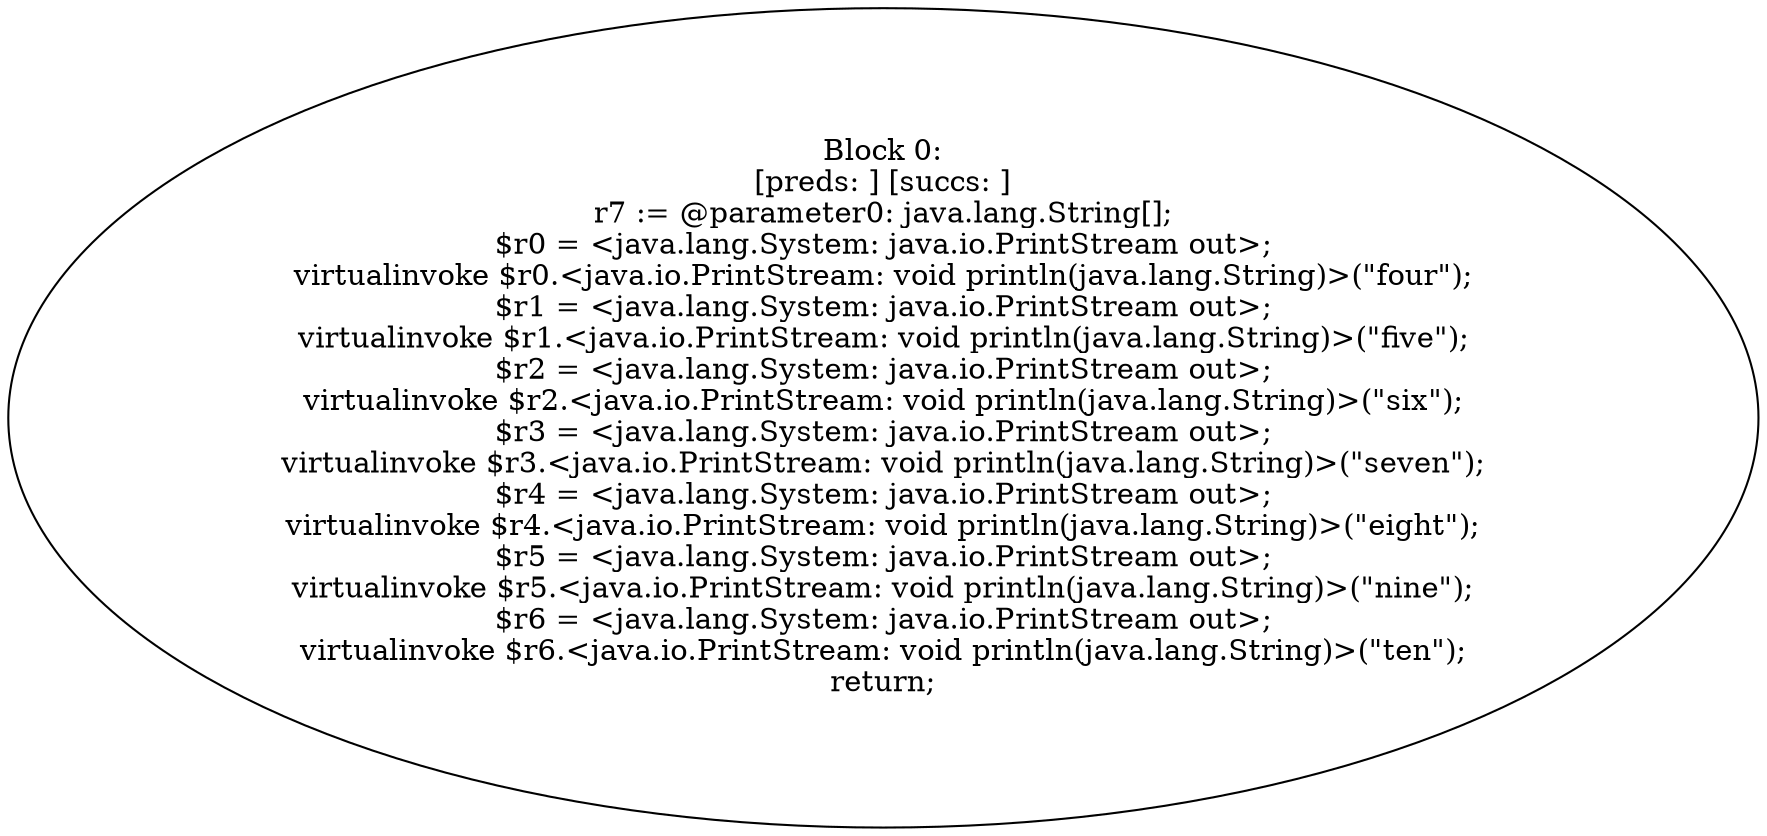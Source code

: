 digraph "unitGraph" {
    "Block 0:
[preds: ] [succs: ]
r7 := @parameter0: java.lang.String[];
$r0 = <java.lang.System: java.io.PrintStream out>;
virtualinvoke $r0.<java.io.PrintStream: void println(java.lang.String)>(\"four\");
$r1 = <java.lang.System: java.io.PrintStream out>;
virtualinvoke $r1.<java.io.PrintStream: void println(java.lang.String)>(\"five\");
$r2 = <java.lang.System: java.io.PrintStream out>;
virtualinvoke $r2.<java.io.PrintStream: void println(java.lang.String)>(\"six\");
$r3 = <java.lang.System: java.io.PrintStream out>;
virtualinvoke $r3.<java.io.PrintStream: void println(java.lang.String)>(\"seven\");
$r4 = <java.lang.System: java.io.PrintStream out>;
virtualinvoke $r4.<java.io.PrintStream: void println(java.lang.String)>(\"eight\");
$r5 = <java.lang.System: java.io.PrintStream out>;
virtualinvoke $r5.<java.io.PrintStream: void println(java.lang.String)>(\"nine\");
$r6 = <java.lang.System: java.io.PrintStream out>;
virtualinvoke $r6.<java.io.PrintStream: void println(java.lang.String)>(\"ten\");
return;
"
}
